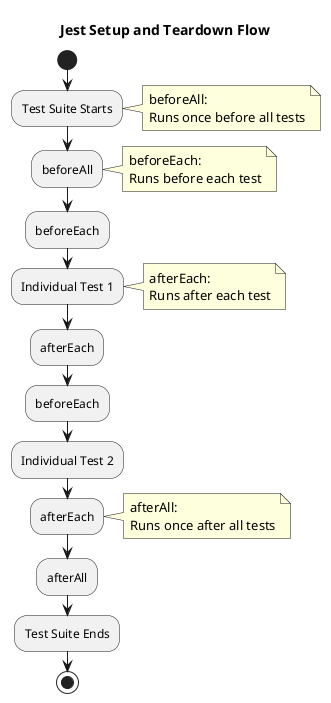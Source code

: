@startuml
title Jest Setup and Teardown Flow

start
:Test Suite Starts;

note right
beforeAll:
Runs once before all tests
end note
:beforeAll;

note right
beforeEach:
Runs before each test
end note
:beforeEach;

:Individual Test 1;

note right
afterEach:
Runs after each test
end note
:afterEach;

:beforeEach;

:Individual Test 2;

:afterEach;

note right
afterAll:
Runs once after all tests
end note
:afterAll;

:Test Suite Ends;

stop
@enduml